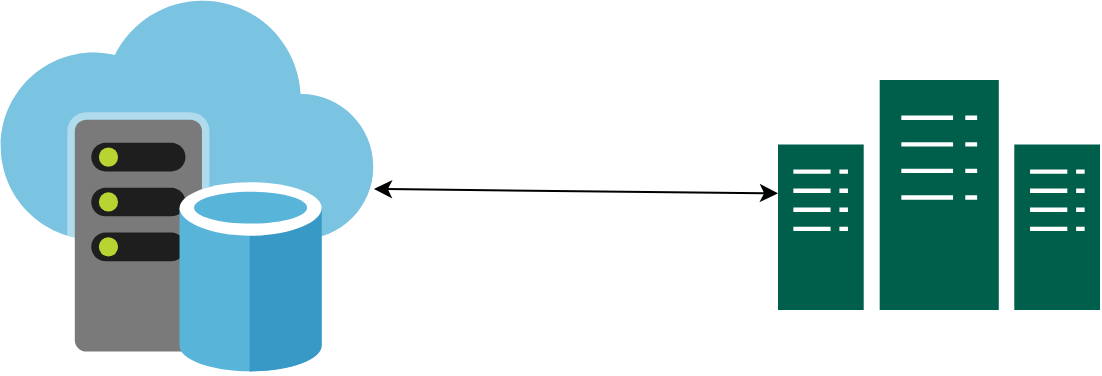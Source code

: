 <mxfile version="14.6.10" type="device"><diagram id="tr6xe01ZkXFiPFt1xlMI" name="Page-1"><mxGraphModel dx="946" dy="662" grid="0" gridSize="10" guides="1" tooltips="1" connect="1" arrows="1" fold="1" page="1" pageScale="1" pageWidth="850" pageHeight="1100" math="0" shadow="0"><root><mxCell id="0"/><mxCell id="1" parent="0"/><mxCell id="3LxNtOzU7VaLH8cKSCZe-2" value="" style="pointerEvents=1;shadow=0;dashed=0;html=1;strokeColor=none;fillColor=#005F4B;labelPosition=center;verticalLabelPosition=bottom;verticalAlign=top;align=center;outlineConnect=0;shape=mxgraph.veeam2.datacenter;" vertex="1" parent="1"><mxGeometry x="541" y="127" width="161" height="115" as="geometry"/></mxCell><mxCell id="3LxNtOzU7VaLH8cKSCZe-6" value="" style="edgeStyle=none;rounded=0;orthogonalLoop=1;jettySize=auto;html=1;startArrow=classic;startFill=1;" edge="1" parent="1" source="3LxNtOzU7VaLH8cKSCZe-5" target="3LxNtOzU7VaLH8cKSCZe-2"><mxGeometry relative="1" as="geometry"/></mxCell><mxCell id="3LxNtOzU7VaLH8cKSCZe-5" value="" style="aspect=fixed;html=1;points=[];align=center;image;fontSize=12;image=img/lib/mscae/Virtual_Datacenter.svg;" vertex="1" parent="1"><mxGeometry x="152" y="87" width="187" height="187" as="geometry"/></mxCell></root></mxGraphModel></diagram></mxfile>